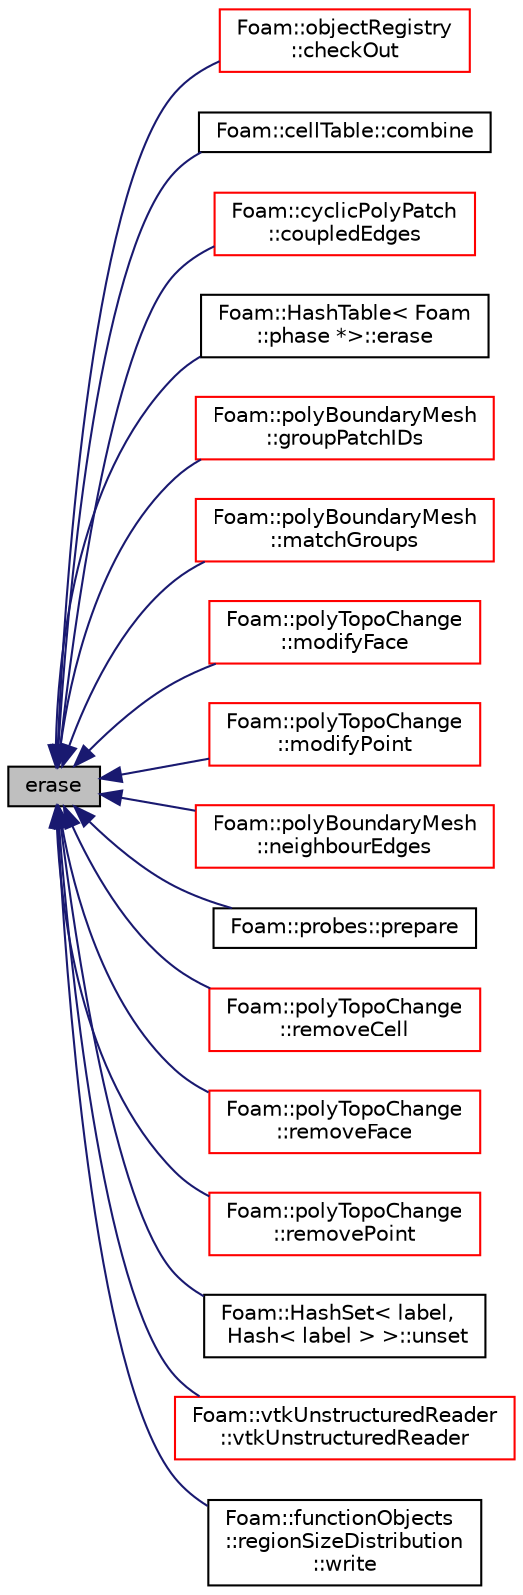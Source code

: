 digraph "erase"
{
  bgcolor="transparent";
  edge [fontname="Helvetica",fontsize="10",labelfontname="Helvetica",labelfontsize="10"];
  node [fontname="Helvetica",fontsize="10",shape=record];
  rankdir="LR";
  Node4029 [label="erase",height=0.2,width=0.4,color="black", fillcolor="grey75", style="filled", fontcolor="black"];
  Node4029 -> Node4030 [dir="back",color="midnightblue",fontsize="10",style="solid",fontname="Helvetica"];
  Node4030 [label="Foam::objectRegistry\l::checkOut",height=0.2,width=0.4,color="red",URL="$a27433.html#a0b55f69ea0e88182692871ec13dc62db",tooltip="Remove an regIOobject from registry. "];
  Node4029 -> Node4298 [dir="back",color="midnightblue",fontsize="10",style="solid",fontname="Helvetica"];
  Node4298 [label="Foam::cellTable::combine",height=0.2,width=0.4,color="black",URL="$a22081.html#a8f772dc348dc8f16911640a1c4157cb2",tooltip="Combine tableIds together. "];
  Node4029 -> Node4299 [dir="back",color="midnightblue",fontsize="10",style="solid",fontname="Helvetica"];
  Node4299 [label="Foam::cyclicPolyPatch\l::coupledEdges",height=0.2,width=0.4,color="red",URL="$a28589.html#a4c970d354b1bca8ccb1dff0855586ed7",tooltip="Return connected edges (from patch local to neighbour patch local). "];
  Node4029 -> Node4546 [dir="back",color="midnightblue",fontsize="10",style="solid",fontname="Helvetica"];
  Node4546 [label="Foam::HashTable\< Foam\l::phase *\>::erase",height=0.2,width=0.4,color="black",URL="$a26841.html#aa68f27749086b8dc0019f5fe040f5acf",tooltip="Remove entries given by the listed keys from this HashTable. "];
  Node4029 -> Node4547 [dir="back",color="midnightblue",fontsize="10",style="solid",fontname="Helvetica"];
  Node4547 [label="Foam::polyBoundaryMesh\l::groupPatchIDs",height=0.2,width=0.4,color="red",URL="$a28557.html#a5fa33c1b5fb2723be2685ac32963adb9",tooltip="Per patch group the patch indices. "];
  Node4029 -> Node4634 [dir="back",color="midnightblue",fontsize="10",style="solid",fontname="Helvetica"];
  Node4634 [label="Foam::polyBoundaryMesh\l::matchGroups",height=0.2,width=0.4,color="red",URL="$a28557.html#aabd198b93730ce56969e96d23875ab87",tooltip="Match the patches to groups. Returns all the (fully matched) groups. "];
  Node4029 -> Node4702 [dir="back",color="midnightblue",fontsize="10",style="solid",fontname="Helvetica"];
  Node4702 [label="Foam::polyTopoChange\l::modifyFace",height=0.2,width=0.4,color="red",URL="$a22449.html#a7d0d5d15783d4a43fcd10a838bece1ae",tooltip="Modify vertices or cell of face. "];
  Node4029 -> Node4735 [dir="back",color="midnightblue",fontsize="10",style="solid",fontname="Helvetica"];
  Node4735 [label="Foam::polyTopoChange\l::modifyPoint",height=0.2,width=0.4,color="red",URL="$a22449.html#ad83e85fd833a84d24f0a29064ed6163d",tooltip="Modify coordinate. "];
  Node4029 -> Node4737 [dir="back",color="midnightblue",fontsize="10",style="solid",fontname="Helvetica"];
  Node4737 [label="Foam::polyBoundaryMesh\l::neighbourEdges",height=0.2,width=0.4,color="red",URL="$a28557.html#a430d61af7deb5b3579553b92d7a3034c",tooltip="Per patch the edges on the neighbouring patch. Is for every external. "];
  Node4029 -> Node4738 [dir="back",color="midnightblue",fontsize="10",style="solid",fontname="Helvetica"];
  Node4738 [label="Foam::probes::prepare",height=0.2,width=0.4,color="black",URL="$a30541.html#a5e55cd815681cedddeb894b90ef68173",tooltip="Classify field type and Open/close file streams,. "];
  Node4029 -> Node4739 [dir="back",color="midnightblue",fontsize="10",style="solid",fontname="Helvetica"];
  Node4739 [label="Foam::polyTopoChange\l::removeCell",height=0.2,width=0.4,color="red",URL="$a22449.html#acf9e473b5df98a1b8ac08a32301b575c",tooltip="Remove/merge cell. "];
  Node4029 -> Node4740 [dir="back",color="midnightblue",fontsize="10",style="solid",fontname="Helvetica"];
  Node4740 [label="Foam::polyTopoChange\l::removeFace",height=0.2,width=0.4,color="red",URL="$a22449.html#a5045d04a88d2f7bcc35f2ce0e652d168",tooltip="Remove/merge face. "];
  Node4029 -> Node4733 [dir="back",color="midnightblue",fontsize="10",style="solid",fontname="Helvetica"];
  Node4733 [label="Foam::polyTopoChange\l::removePoint",height=0.2,width=0.4,color="red",URL="$a22449.html#a01afb06197fad38def20100780f8aa52",tooltip="Remove/merge point. "];
  Node4029 -> Node4741 [dir="back",color="midnightblue",fontsize="10",style="solid",fontname="Helvetica"];
  Node4741 [label="Foam::HashSet\< label,\l Hash\< label \> \>::unset",height=0.2,width=0.4,color="black",URL="$a26829.html#a8254423a34c8f5eec22bd695751ca43a",tooltip="Unset the specified key - same as erase. "];
  Node4029 -> Node4742 [dir="back",color="midnightblue",fontsize="10",style="solid",fontname="Helvetica"];
  Node4742 [label="Foam::vtkUnstructuredReader\l::vtkUnstructuredReader",height=0.2,width=0.4,color="red",URL="$a22653.html#a46b4c08a407cacfb19ee3ca393efb807",tooltip="Construct from Istream, read all. "];
  Node4029 -> Node4743 [dir="back",color="midnightblue",fontsize="10",style="solid",fontname="Helvetica"];
  Node4743 [label="Foam::functionObjects\l::regionSizeDistribution\l::write",height=0.2,width=0.4,color="black",URL="$a24265.html#ae8f6374e29a250261b3979bbd6e5cb40",tooltip="Calculate the regionSizeDistribution and write. "];
}
